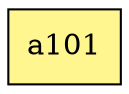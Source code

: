 digraph G {
rankdir=BT;ranksep="2.0";
"a101" [shape=record,fillcolor=khaki1,style=filled,label="{a101}"];
}